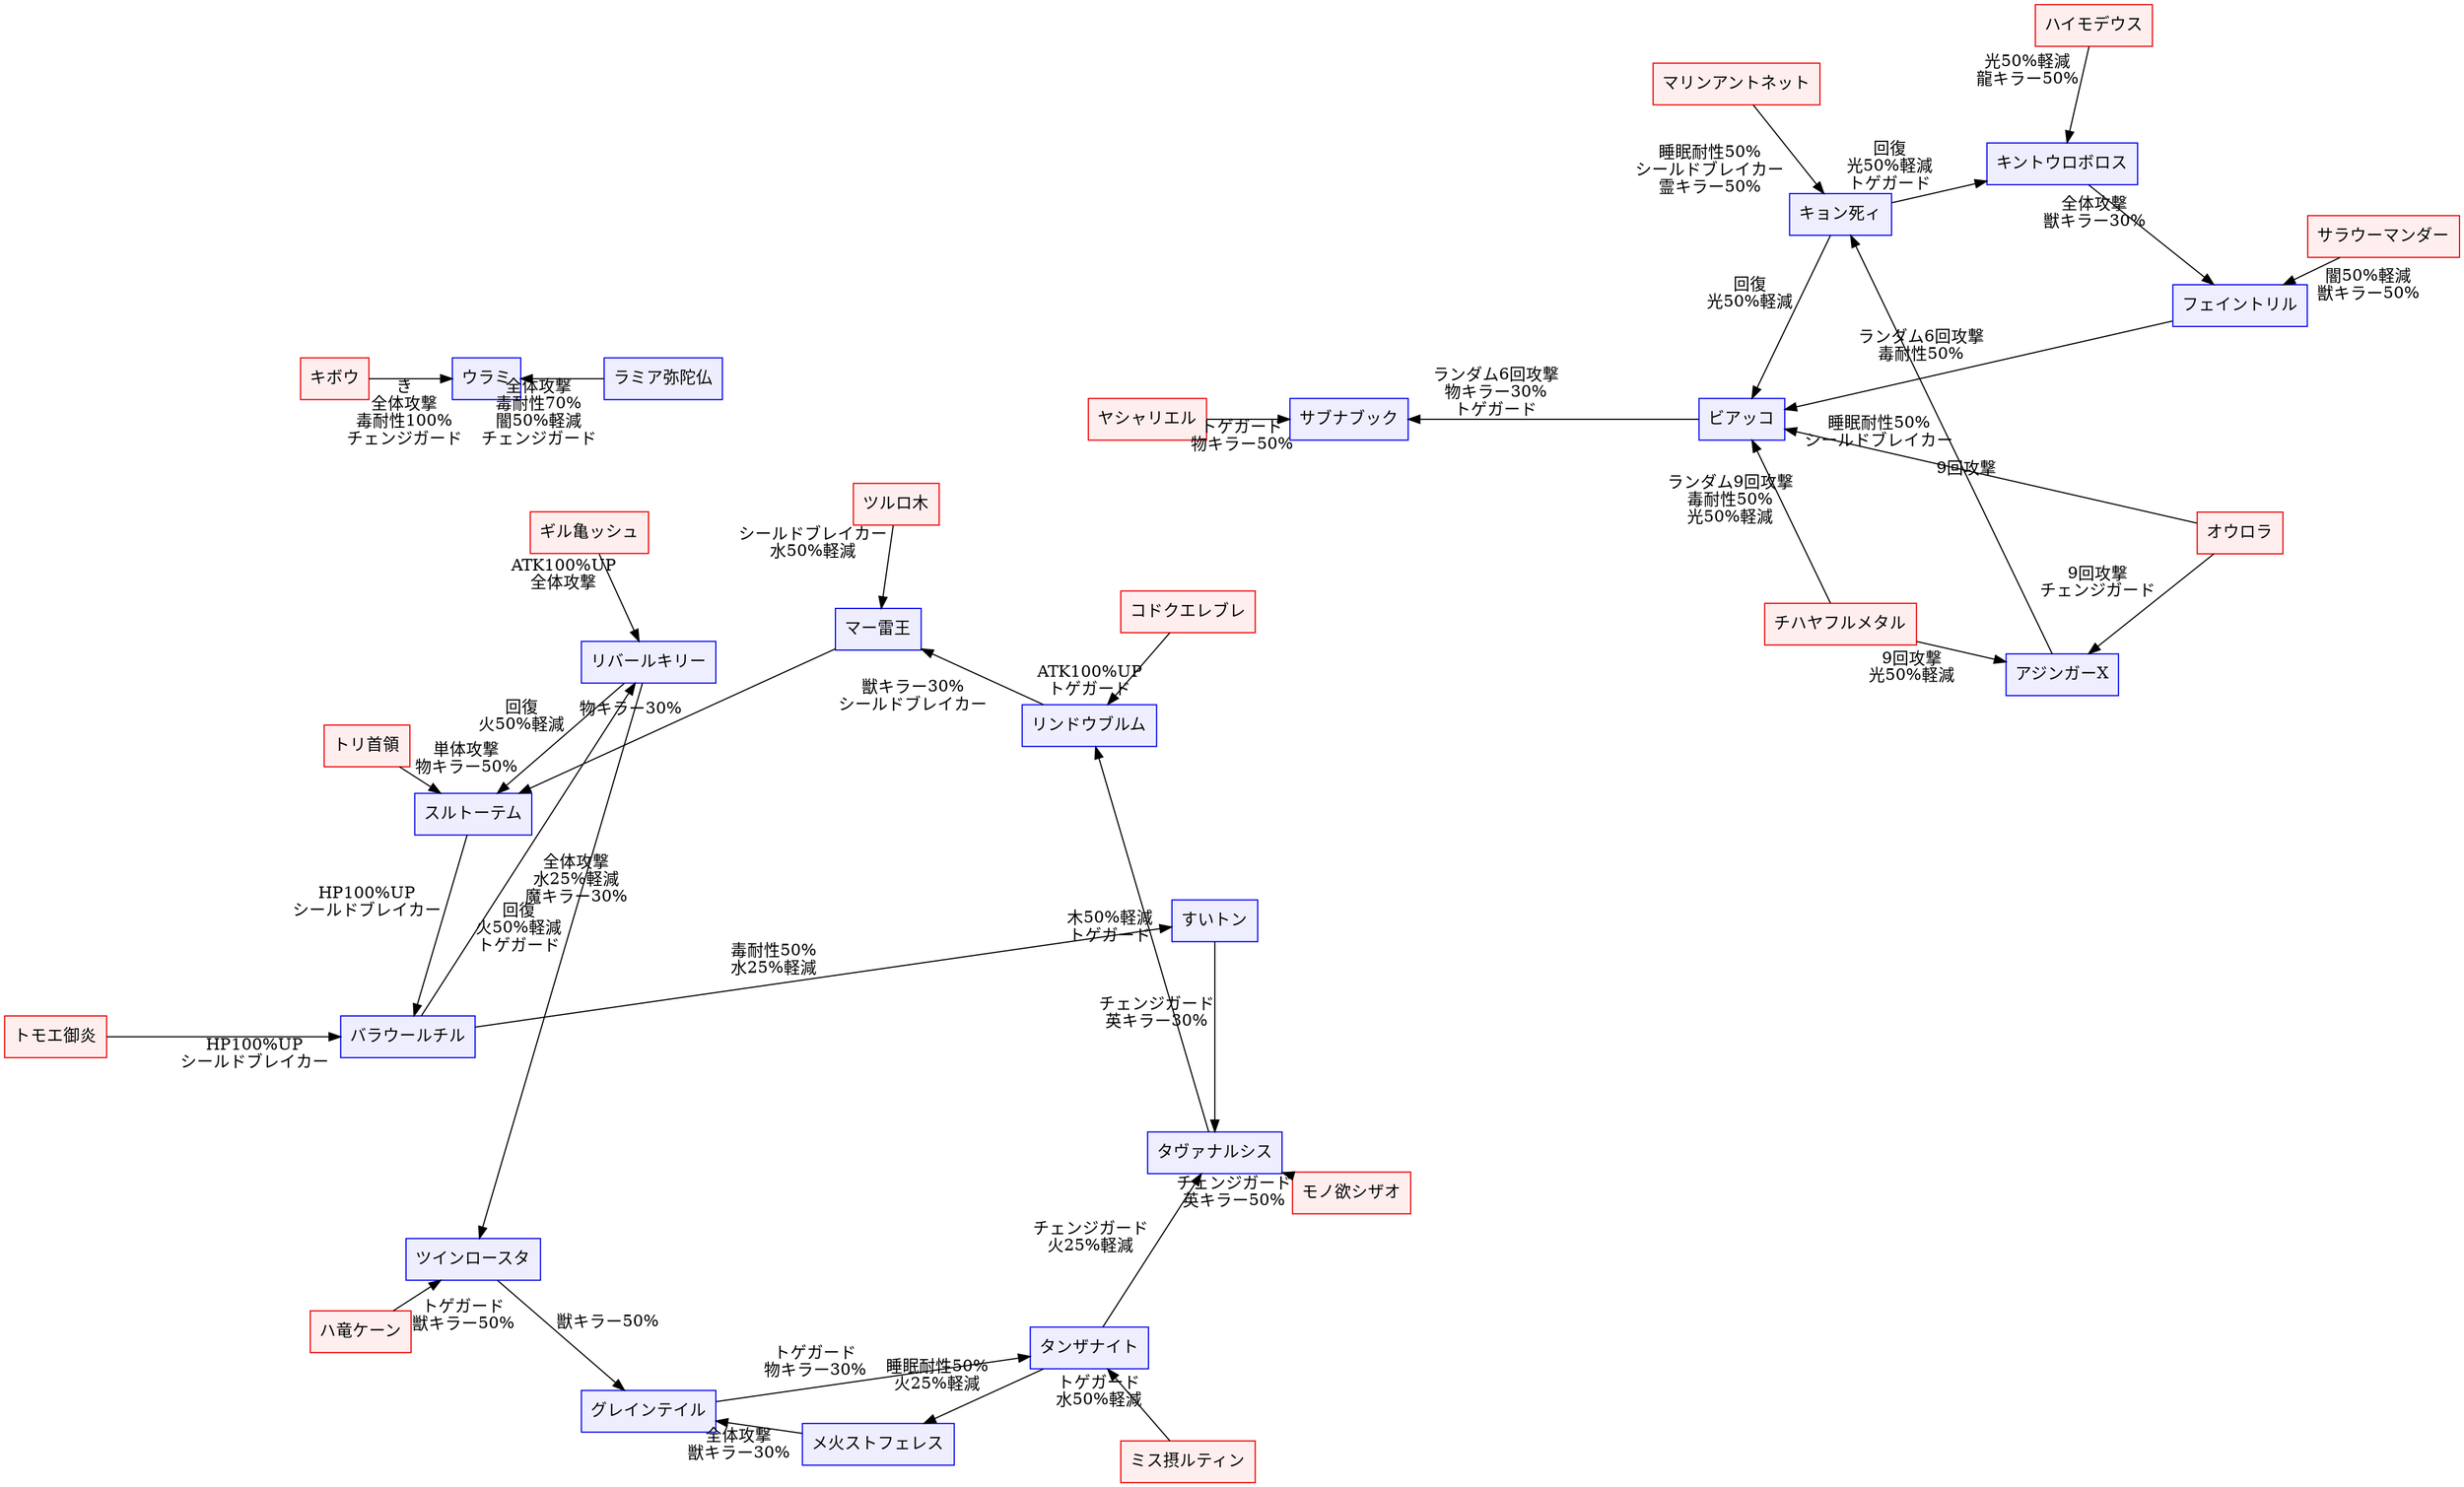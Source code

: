 digraph {
    layout = circo

    // settings for nodes
    node [ shape = box ]

    // ガチャ設定
    node [ color="#ee0000" style="solid,filled" fillcolor="#ffeeee"];

    // ガチャ1
    tomoe [ label="トモエ御炎" ];
    torito [ label="トリ首領" ];
    giruga [ label="ギル亀ッシュ" ];
    yashari [ label="ヤシャリエル" ];
    ouro [ label="オウロラ" ];
    kodoku [ label="コドクエレブレ" ];
    haryu [ label="ハ竜ケーン" ];
    misute [ label="ミス摂ルティン" ];
    sarau [ label="サラウーマンダー" ];
    haimo [ label="ハイモデウス" ];

    // ガチャ1.5
    // takami [ label="タカミオ結ビ" ];
    // kamio [ label="カミオ結ビ" ];

    // ガチャ2
    monoho [ label="モノ欲シザオ"];
    tururo [ label="ツルロ木" ];
    marin [ label="マリンアントネット" ];
    chihaya [ label="チハヤフルメタル" ];

    // ガチャ3
    kibou [ label="キボウ" ];

    // 降臨設定
    node [ color ="#0000ee" style="filled" fillcolor="#eeeeff"];

    // 上級ステージ
    // marugo [ label="マルゴシアス" ];
    // kerupi [ label="ケルピ威" ];
    // sekume [ label="セク滅ト" ];
    ramia [ label="ラミア弥陀仏" ];
    // bihimo [ label="ビヒモスヤァ" ];

    // 降臨1
    suruto [ label="スルトーテム" ];
    ribaru [ label="リバールキリー" ];
    barau [ label="バラウールチル" ];
    ajin [ label="アジンガーX" ];
    sabuna [ label="サブナブック" ];

    // 降臨2
    tuin [ label="ツインロースタ" ];
    tanza [ label="タンザナイト" ];
    rindo [ label="リンドウブルム" ];
    kinto [ label="キントウロボロス" ];
    fein [ label="フェイントリル" ];

    // 降臨3
    tavana [ label="タヴァナルシス" ];
    marai [ label="マー雷王"]
    guren [ label="グレインテイル" ];
    biako [ label="ビアッコ" ];
    kyonshi [ label="キョン死ィ" ];

    // 降臨4
    mehisu [ label="メ火ストフェレス" ];
    suito [ label="すいトン" ];
    urami [ label="ウラミ" ];

    // ガチャ1
    tomoe -> barau [ label="HP100%UP\nシールドブレイカー" ];
    torito -> suruto [ label="単体攻撃\n物キラー50%" ];
    giruga -> ribaru [ label="ATK100%UP\n全体攻撃" ];
    yashari -> sabuna [ label="トゲガード\n物キラー50%" ];
    ouro -> ajin [ label="9回攻撃\nチェンジガード"];
    ouro -> biako [ label="9回攻撃" ];

    // ガチャ2
    kodoku -> rindo [ label="ATK100%UP\nトゲガード" ];
    haryu -> tuin [ label="トゲガード\n獣キラー50%"];
    misute -> tanza [ label="トゲガード\n水50%軽減" ];
    sarau -> fein [ label="闇50%軽減\n獣キラー50%" ];
    haimo -> kinto [ label="光50%軽減\n龍キラー50%" ];

    // ガチャ3
    monoho -> tavana [ label="チェンジガード\n英キラー50%" ];
    tururo -> marai [ label="シールドブレイカー\n水50%軽減" ];
    marin -> kyonshi [ label="睡眠耐性50%\nシールドブレイカー\n霊キラー50%" ];
    chihaya -> ajin [ label="9回攻撃\n光50%軽減" ];
    chihaya -> biako [ label="ランダム9回攻撃\n毒耐性50%\n光50%軽減" ];

    // 上級
    ramia -> urami [ label="全体攻撃\n毒耐性70%\n闇50%軽減\nチェンジガード" ]

    // 降臨1
    suruto -> barau [ label="HP100%UP\nシールドブレイカー" ];
    ribaru -> tuin [ label="回復\n火50%軽減\nトゲガード" ];
    ribaru -> suruto [ label="回復\n火50%軽減" ];
    barau -> ribaru [ label="全体攻撃\n水25%軽減\n魔キラー30%" ];
    barau -> suito [ label="毒耐性50%\n水25%軽減"]
    // sabuna -> ajin [ label="睡眠耐性50%\nチェンジガード\n光25%軽減", style=dotted ];
    ajin -> kyonshi [ label="睡眠耐性50%\nシールドブレイカー" ];

    // 降臨2
    tuin -> guren [ label="獣キラー50%" ];
    tanza -> tavana [ label="チェンジガード\n火25%軽減" ];
    tanza -> mehisu [ label="睡眠耐性50%\n火25%軽減" ]
    rindo -> marai [ label="獣キラー30%\nシールドブレイカー" ];
    fein -> biako [ label="ランダム6回攻撃\n毒耐性50%" ];
    kinto -> fein [ label="全体攻撃\n獣キラー30%" ];

    // 降臨3
    tavana -> rindo [ label="木50%軽減\nトゲガード" ];
    marai -> suruto [ label="物キラー30%" ];
    guren -> tanza [ label="トゲガード\n物キラー30%" ];
    biako -> sabuna [ label="ランダム6回攻撃\n物キラー30%\nトゲガード" ];
    kyonshi -> kinto [ label="回復\n光50%軽減\nトゲガード" ];
    kyonshi -> biako [ label="回復\n光50%軽減" ];

    // ガチャ3、降臨4
    kibou -> urami [ label="き\n全体攻撃\n毒耐性100%\nチェンジガード" ];
    mehisu -> guren [ label="全体攻撃\n獣キラー30%" ];
    suito -> tavana [ label="チェンジガード\n英キラー30%" ];
    // urami -> [ label="" ];
}
